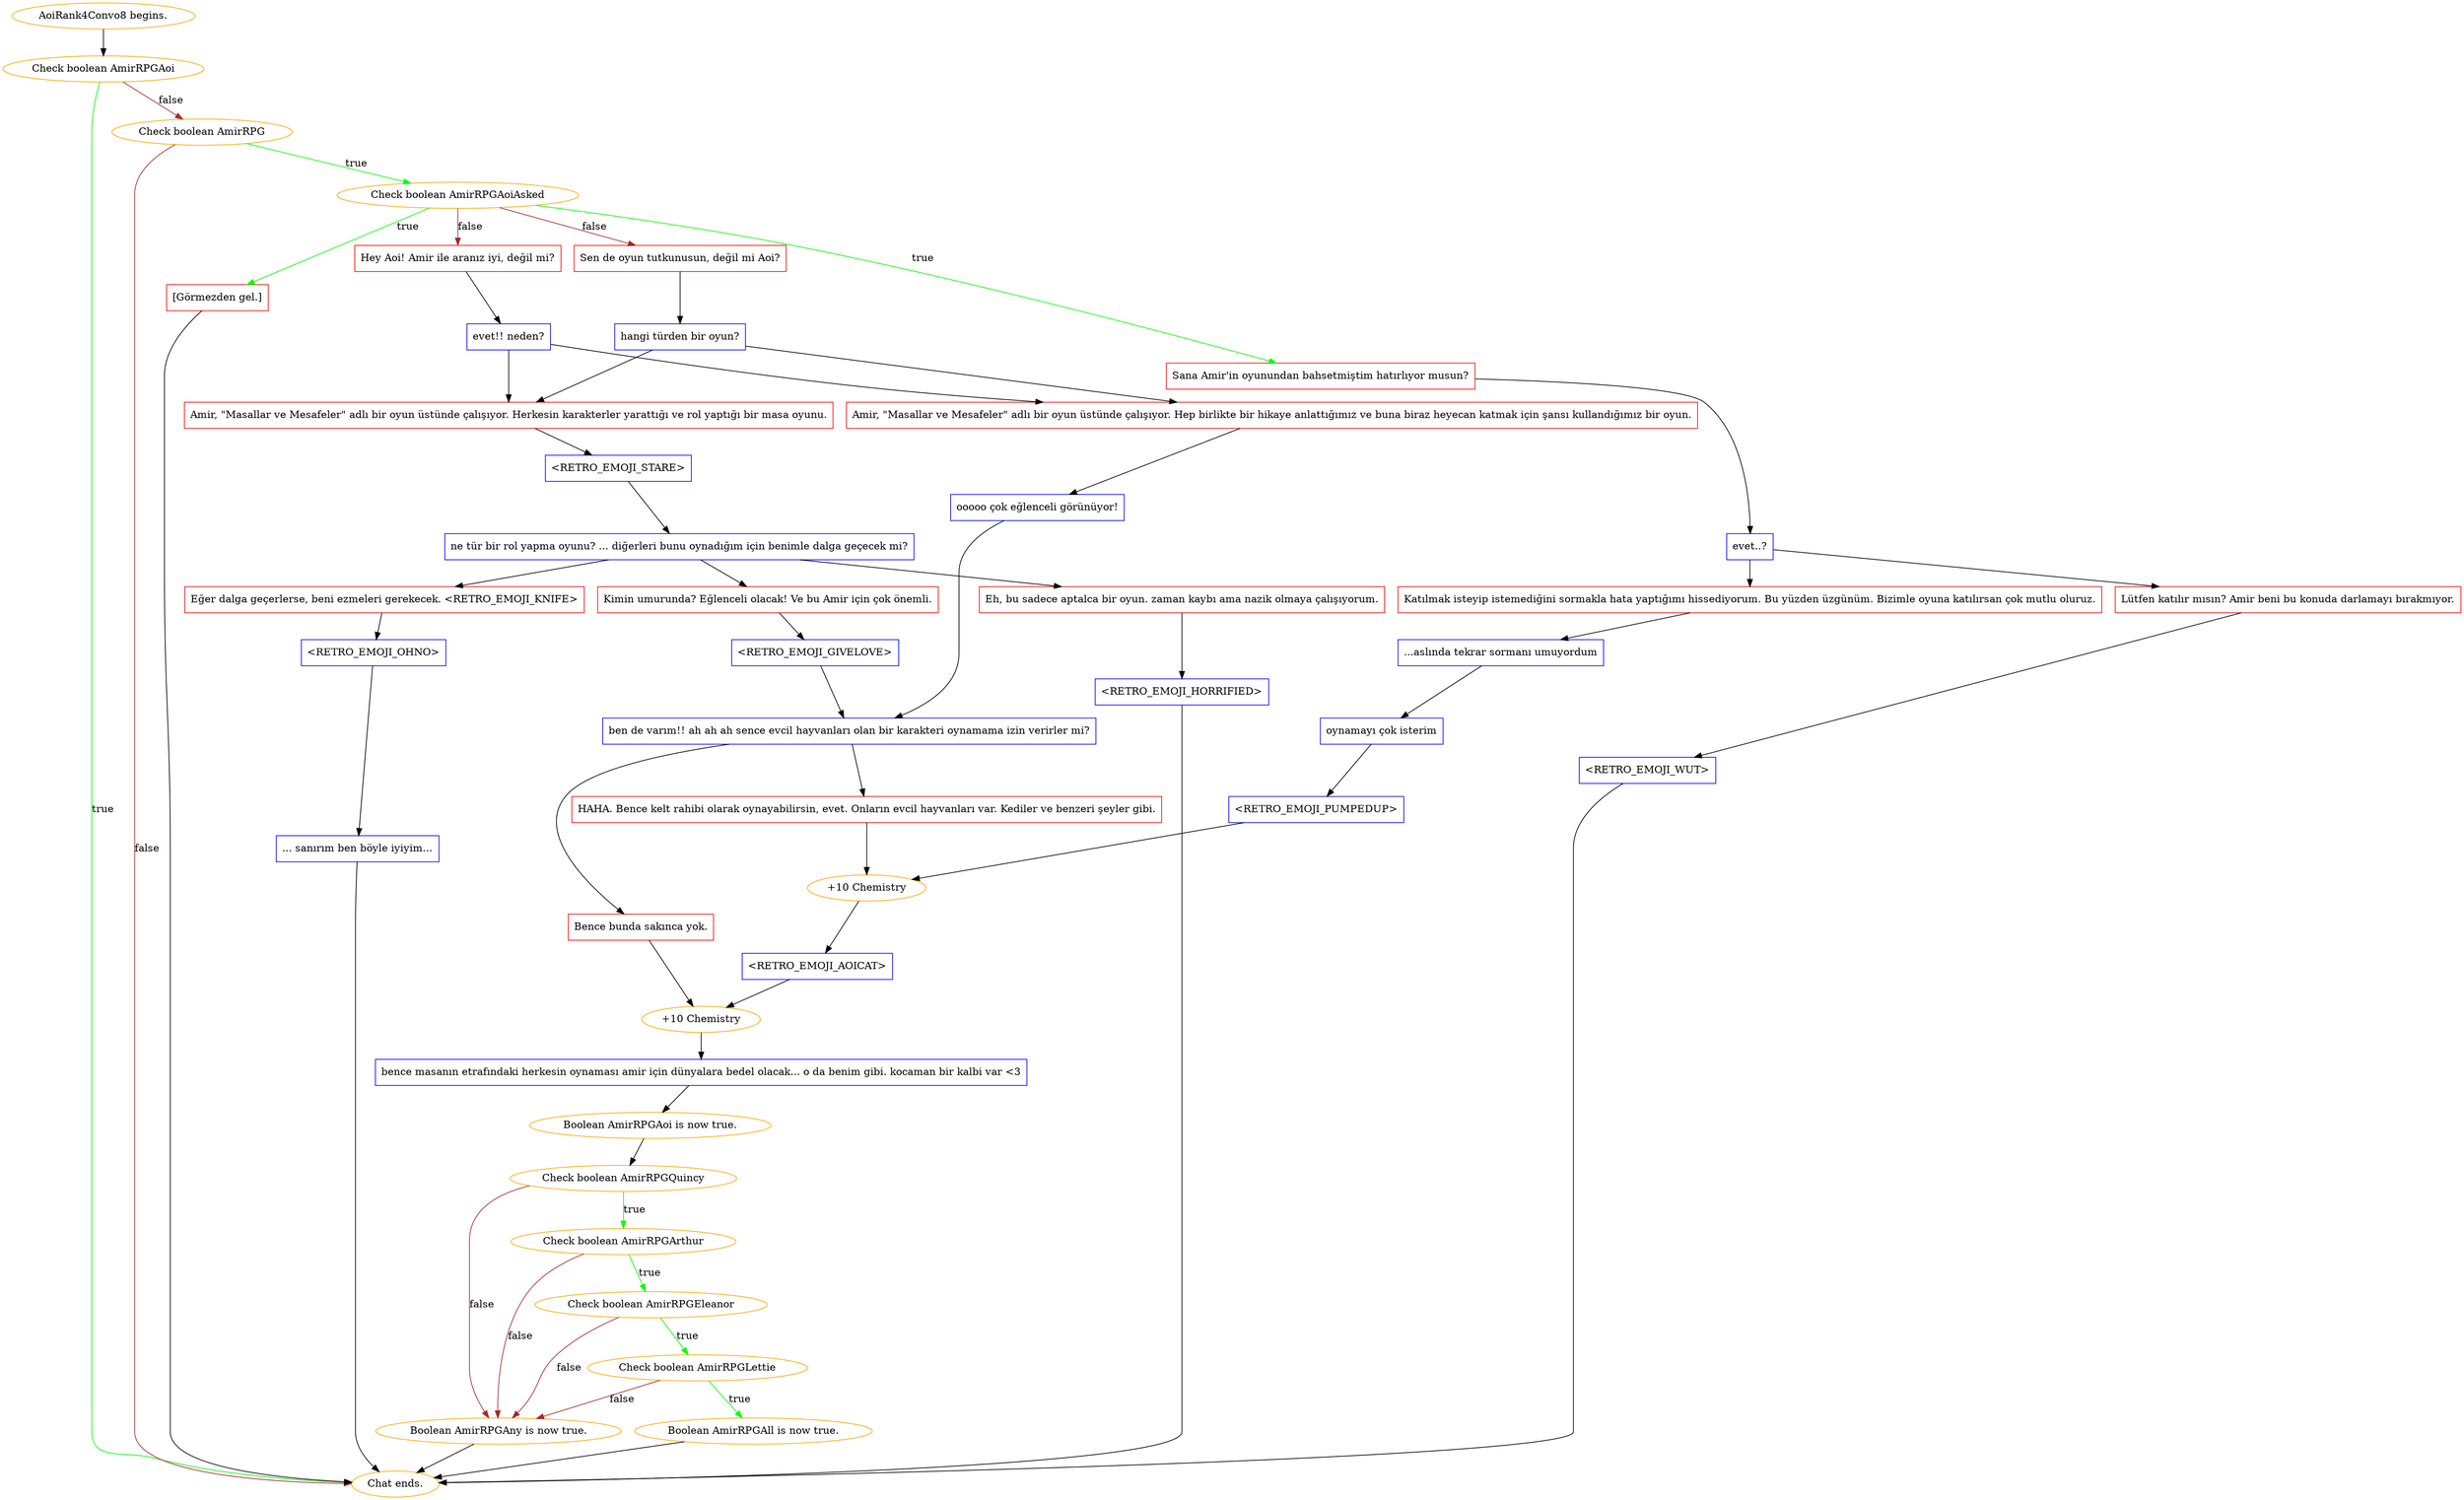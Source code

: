 digraph {
	"AoiRank4Convo8 begins." [color=orange];
		"AoiRank4Convo8 begins." -> j898937519;
	j898937519 [label="Check boolean AmirRPGAoi",color=orange];
		j898937519 -> "Chat ends." [label=true,color=green];
		j898937519 -> j3050584205 [label=false,color=brown];
	"Chat ends." [color=orange];
	j3050584205 [label="Check boolean AmirRPG",color=orange];
		j3050584205 -> j3798034211 [label=true,color=green];
		j3050584205 -> "Chat ends." [label=false,color=brown];
	j3798034211 [label="Check boolean AmirRPGAoiAsked",color=orange];
		j3798034211 -> j823779675 [label=true,color=green];
		j3798034211 -> j1155504604 [label=true,color=green];
		j3798034211 -> j1171116053 [label=false,color=brown];
		j3798034211 -> j1183947861 [label=false,color=brown];
	j823779675 [label="Sana Amir'in oyunundan bahsetmiştim hatırlıyor musun?",shape=box,color=red];
		j823779675 -> j1787952583;
	j1155504604 [label="[Görmezden gel.]",shape=box,color=red];
		j1155504604 -> "Chat ends.";
	j1171116053 [label="Hey Aoi! Amir ile aranız iyi, değil mi?",shape=box,color=red];
		j1171116053 -> j941556984;
	j1183947861 [label="Sen de oyun tutkunusun, değil mi Aoi?",shape=box,color=red];
		j1183947861 -> j3908639752;
	j1787952583 [label="evet..?",shape=box,color=blue];
		j1787952583 -> j1108670605;
		j1787952583 -> j1537010941;
	j941556984 [label="evet!! neden?",shape=box,color=blue];
		j941556984 -> j3026251635;
		j941556984 -> j3340160570;
	j3908639752 [label="hangi türden bir oyun?",shape=box,color=blue];
		j3908639752 -> j3026251635;
		j3908639752 -> j3340160570;
	j1108670605 [label="Katılmak isteyip istemediğini sormakla hata yaptığımı hissediyorum. Bu yüzden üzgünüm. Bizimle oyuna katılırsan çok mutlu oluruz.",shape=box,color=red];
		j1108670605 -> j1334081784;
	j1537010941 [label="Lütfen katılır mısın? Amir beni bu konuda darlamayı bırakmıyor.",shape=box,color=red];
		j1537010941 -> j3957335874;
	j3026251635 [label="Amir, \"Masallar ve Mesafeler\" adlı bir oyun üstünde çalışıyor. Herkesin karakterler yarattığı ve rol yaptığı bir masa oyunu.",shape=box,color=red];
		j3026251635 -> j1586317199;
	j3340160570 [label="Amir, \"Masallar ve Mesafeler\" adlı bir oyun üstünde çalışıyor. Hep birlikte bir hikaye anlattığımız ve buna biraz heyecan katmak için şansı kullandığımız bir oyun.",shape=box,color=red];
		j3340160570 -> j240702300;
	j1334081784 [label="...aslında tekrar sormanı umuyordum",shape=box,color=blue];
		j1334081784 -> j3707858737;
	j3957335874 [label="<RETRO_EMOJI_WUT>",shape=box,color=blue];
		j3957335874 -> "Chat ends.";
	j1586317199 [label="<RETRO_EMOJI_STARE>",shape=box,color=blue];
		j1586317199 -> j1213835284;
	j240702300 [label="ooooo çok eğlenceli görünüyor!",shape=box,color=blue];
		j240702300 -> j3942225101;
	j3707858737 [label="oynamayı çok isterim",shape=box,color=blue];
		j3707858737 -> j411447058;
	j1213835284 [label="ne tür bir rol yapma oyunu? ... diğerleri bunu oynadığım için benimle dalga geçecek mi?",shape=box,color=blue];
		j1213835284 -> j156692888;
		j1213835284 -> j3882286492;
		j1213835284 -> j2339036721;
	j3942225101 [label="ben de varım!! ah ah ah sence evcil hayvanları olan bir karakteri oynamama izin verirler mi?",shape=box,color=blue];
		j3942225101 -> j2974342313;
		j3942225101 -> j599342057;
	j411447058 [label="<RETRO_EMOJI_PUMPEDUP>",shape=box,color=blue];
		j411447058 -> j1077247812;
	j156692888 [label="Eh, bu sadece aptalca bir oyun. zaman kaybı ama nazik olmaya çalışıyorum.",shape=box,color=red];
		j156692888 -> j1160114699;
	j3882286492 [label="Eğer dalga geçerlerse, beni ezmeleri gerekecek. <RETRO_EMOJI_KNIFE>",shape=box,color=red];
		j3882286492 -> j1773441527;
	j2339036721 [label="Kimin umurunda? Eğlenceli olacak! Ve bu Amir için çok önemli.",shape=box,color=red];
		j2339036721 -> j2369307702;
	j2974342313 [label="HAHA. Bence kelt rahibi olarak oynayabilirsin, evet. Onların evcil hayvanları var. Kediler ve benzeri şeyler gibi.",shape=box,color=red];
		j2974342313 -> j1077247812;
	j599342057 [label="Bence bunda sakınca yok.",shape=box,color=red];
		j599342057 -> j3215393581;
	j1077247812 [label="+10 Chemistry",color=orange];
		j1077247812 -> j1887021118;
	j1160114699 [label="<RETRO_EMOJI_HORRIFIED>",shape=box,color=blue];
		j1160114699 -> "Chat ends.";
	j1773441527 [label="<RETRO_EMOJI_OHNO>",shape=box,color=blue];
		j1773441527 -> j2039253779;
	j2369307702 [label="<RETRO_EMOJI_GIVELOVE>",shape=box,color=blue];
		j2369307702 -> j3942225101;
	j3215393581 [label="+10 Chemistry",color=orange];
		j3215393581 -> j3440669441;
	j1887021118 [label="<RETRO_EMOJI_AOICAT>",shape=box,color=blue];
		j1887021118 -> j3215393581;
	j2039253779 [label="... sanırım ben böyle iyiyim...",shape=box,color=blue];
		j2039253779 -> "Chat ends.";
	j3440669441 [label="bence masanın etrafındaki herkesin oynaması amir için dünyalara bedel olacak... o da benim gibi. kocaman bir kalbi var <3",shape=box,color=blue];
		j3440669441 -> j2166522801;
	j2166522801 [label="Boolean AmirRPGAoi is now true.",color=orange];
		j2166522801 -> j1687186872;
	j1687186872 [label="Check boolean AmirRPGQuincy",color=orange];
		j1687186872 -> j2937353572 [label=true,color=green];
		j1687186872 -> j1992773596 [label=false,color=brown];
	j2937353572 [label="Check boolean AmirRPGArthur",color=orange];
		j2937353572 -> j1760217149 [label=true,color=green];
		j2937353572 -> j1992773596 [label=false,color=brown];
	j1992773596 [label="Boolean AmirRPGAny is now true.",color=orange];
		j1992773596 -> "Chat ends.";
	j1760217149 [label="Check boolean AmirRPGEleanor",color=orange];
		j1760217149 -> j2625085541 [label=true,color=green];
		j1760217149 -> j1992773596 [label=false,color=brown];
	j2625085541 [label="Check boolean AmirRPGLettie",color=orange];
		j2625085541 -> j2677000302 [label=true,color=green];
		j2625085541 -> j1992773596 [label=false,color=brown];
	j2677000302 [label="Boolean AmirRPGAll is now true.",color=orange];
		j2677000302 -> "Chat ends.";
}